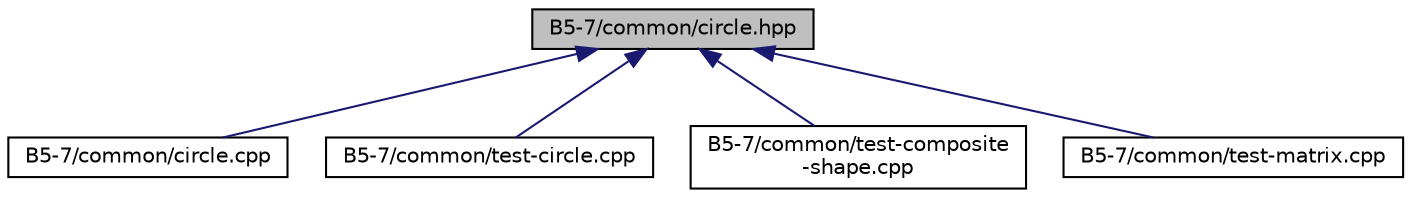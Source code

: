 digraph "B5-7/common/circle.hpp"
{
 // LATEX_PDF_SIZE
  edge [fontname="Helvetica",fontsize="10",labelfontname="Helvetica",labelfontsize="10"];
  node [fontname="Helvetica",fontsize="10",shape=record];
  Node1 [label="B5-7/common/circle.hpp",height=0.2,width=0.4,color="black", fillcolor="grey75", style="filled", fontcolor="black",tooltip=" "];
  Node1 -> Node2 [dir="back",color="midnightblue",fontsize="10",style="solid",fontname="Helvetica"];
  Node2 [label="B5-7/common/circle.cpp",height=0.2,width=0.4,color="black", fillcolor="white", style="filled",URL="$circle_8cpp.html",tooltip=" "];
  Node1 -> Node3 [dir="back",color="midnightblue",fontsize="10",style="solid",fontname="Helvetica"];
  Node3 [label="B5-7/common/test-circle.cpp",height=0.2,width=0.4,color="black", fillcolor="white", style="filled",URL="$test-circle_8cpp.html",tooltip=" "];
  Node1 -> Node4 [dir="back",color="midnightblue",fontsize="10",style="solid",fontname="Helvetica"];
  Node4 [label="B5-7/common/test-composite\l-shape.cpp",height=0.2,width=0.4,color="black", fillcolor="white", style="filled",URL="$test-composite-shape_8cpp.html",tooltip=" "];
  Node1 -> Node5 [dir="back",color="midnightblue",fontsize="10",style="solid",fontname="Helvetica"];
  Node5 [label="B5-7/common/test-matrix.cpp",height=0.2,width=0.4,color="black", fillcolor="white", style="filled",URL="$test-matrix_8cpp.html",tooltip=" "];
}
